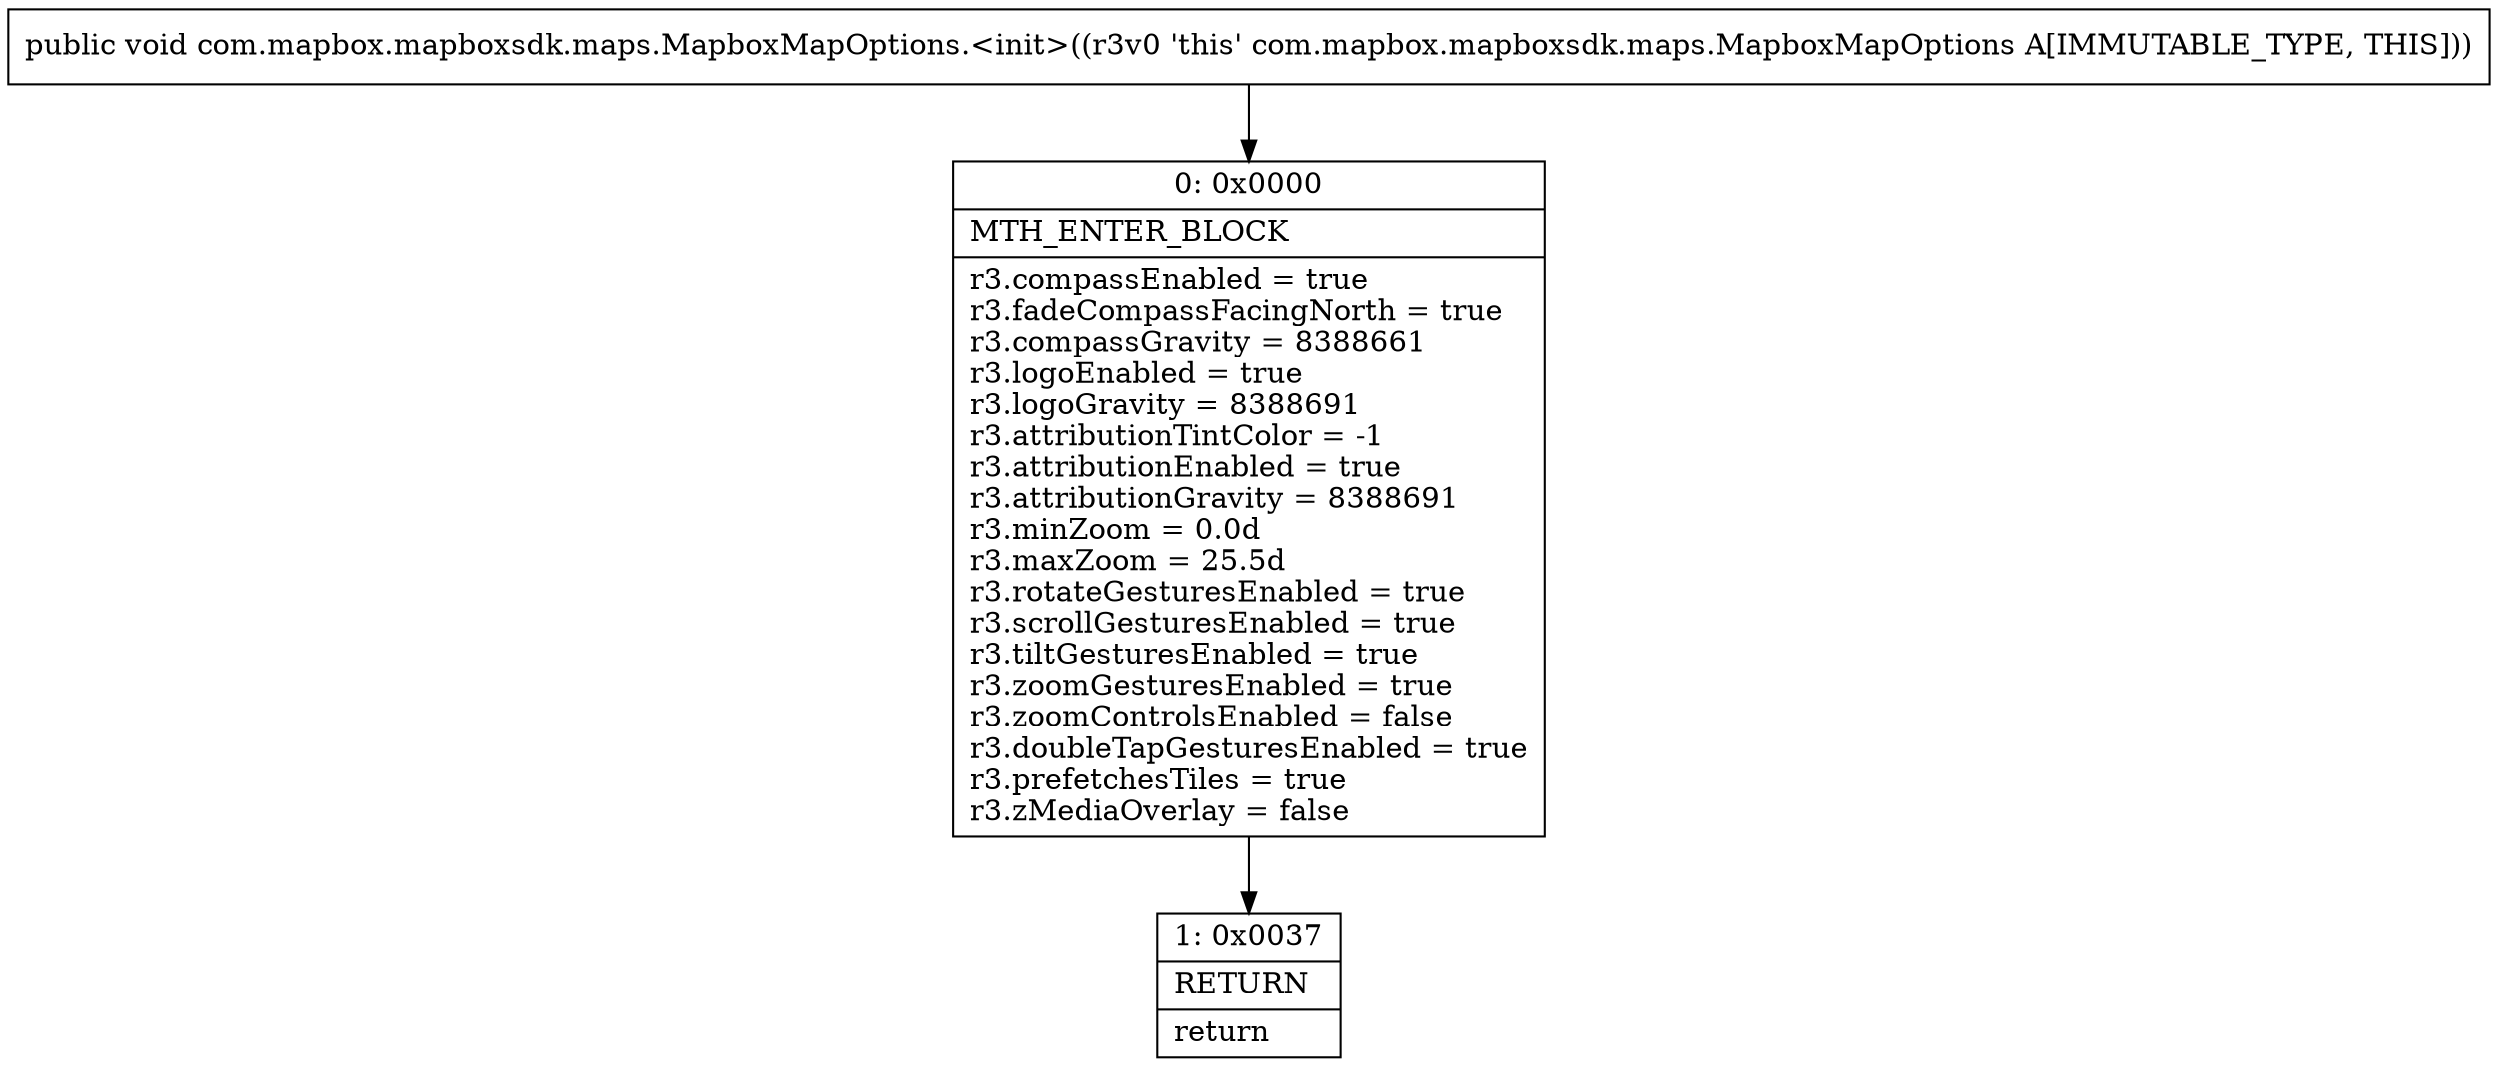 digraph "CFG forcom.mapbox.mapboxsdk.maps.MapboxMapOptions.\<init\>()V" {
Node_0 [shape=record,label="{0\:\ 0x0000|MTH_ENTER_BLOCK\l|r3.compassEnabled = true\lr3.fadeCompassFacingNorth = true\lr3.compassGravity = 8388661\lr3.logoEnabled = true\lr3.logoGravity = 8388691\lr3.attributionTintColor = \-1\lr3.attributionEnabled = true\lr3.attributionGravity = 8388691\lr3.minZoom = 0.0d\lr3.maxZoom = 25.5d\lr3.rotateGesturesEnabled = true\lr3.scrollGesturesEnabled = true\lr3.tiltGesturesEnabled = true\lr3.zoomGesturesEnabled = true\lr3.zoomControlsEnabled = false\lr3.doubleTapGesturesEnabled = true\lr3.prefetchesTiles = true\lr3.zMediaOverlay = false\l}"];
Node_1 [shape=record,label="{1\:\ 0x0037|RETURN\l|return\l}"];
MethodNode[shape=record,label="{public void com.mapbox.mapboxsdk.maps.MapboxMapOptions.\<init\>((r3v0 'this' com.mapbox.mapboxsdk.maps.MapboxMapOptions A[IMMUTABLE_TYPE, THIS])) }"];
MethodNode -> Node_0;
Node_0 -> Node_1;
}

